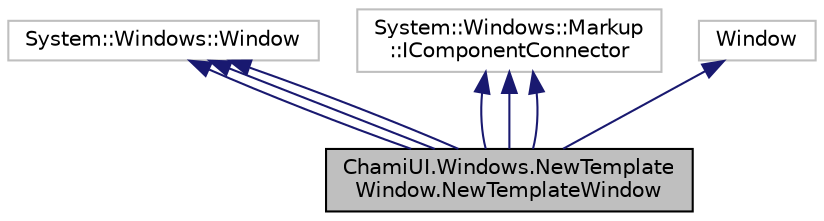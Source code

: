 digraph "ChamiUI.Windows.NewTemplateWindow.NewTemplateWindow"
{
 // LATEX_PDF_SIZE
  edge [fontname="Helvetica",fontsize="10",labelfontname="Helvetica",labelfontsize="10"];
  node [fontname="Helvetica",fontsize="10",shape=record];
  Node1 [label="ChamiUI.Windows.NewTemplate\lWindow.NewTemplateWindow",height=0.2,width=0.4,color="black", fillcolor="grey75", style="filled", fontcolor="black",tooltip="NewTemplateWindow"];
  Node2 -> Node1 [dir="back",color="midnightblue",fontsize="10",style="solid",fontname="Helvetica"];
  Node2 [label="System::Windows::Window",height=0.2,width=0.4,color="grey75", fillcolor="white", style="filled",tooltip=" "];
  Node3 -> Node1 [dir="back",color="midnightblue",fontsize="10",style="solid",fontname="Helvetica"];
  Node3 [label="System::Windows::Markup\l::IComponentConnector",height=0.2,width=0.4,color="grey75", fillcolor="white", style="filled",tooltip=" "];
  Node2 -> Node1 [dir="back",color="midnightblue",fontsize="10",style="solid",fontname="Helvetica"];
  Node3 -> Node1 [dir="back",color="midnightblue",fontsize="10",style="solid",fontname="Helvetica"];
  Node2 -> Node1 [dir="back",color="midnightblue",fontsize="10",style="solid",fontname="Helvetica"];
  Node3 -> Node1 [dir="back",color="midnightblue",fontsize="10",style="solid",fontname="Helvetica"];
  Node4 -> Node1 [dir="back",color="midnightblue",fontsize="10",style="solid",fontname="Helvetica"];
  Node4 [label="Window",height=0.2,width=0.4,color="grey75", fillcolor="white", style="filled",tooltip=" "];
}
